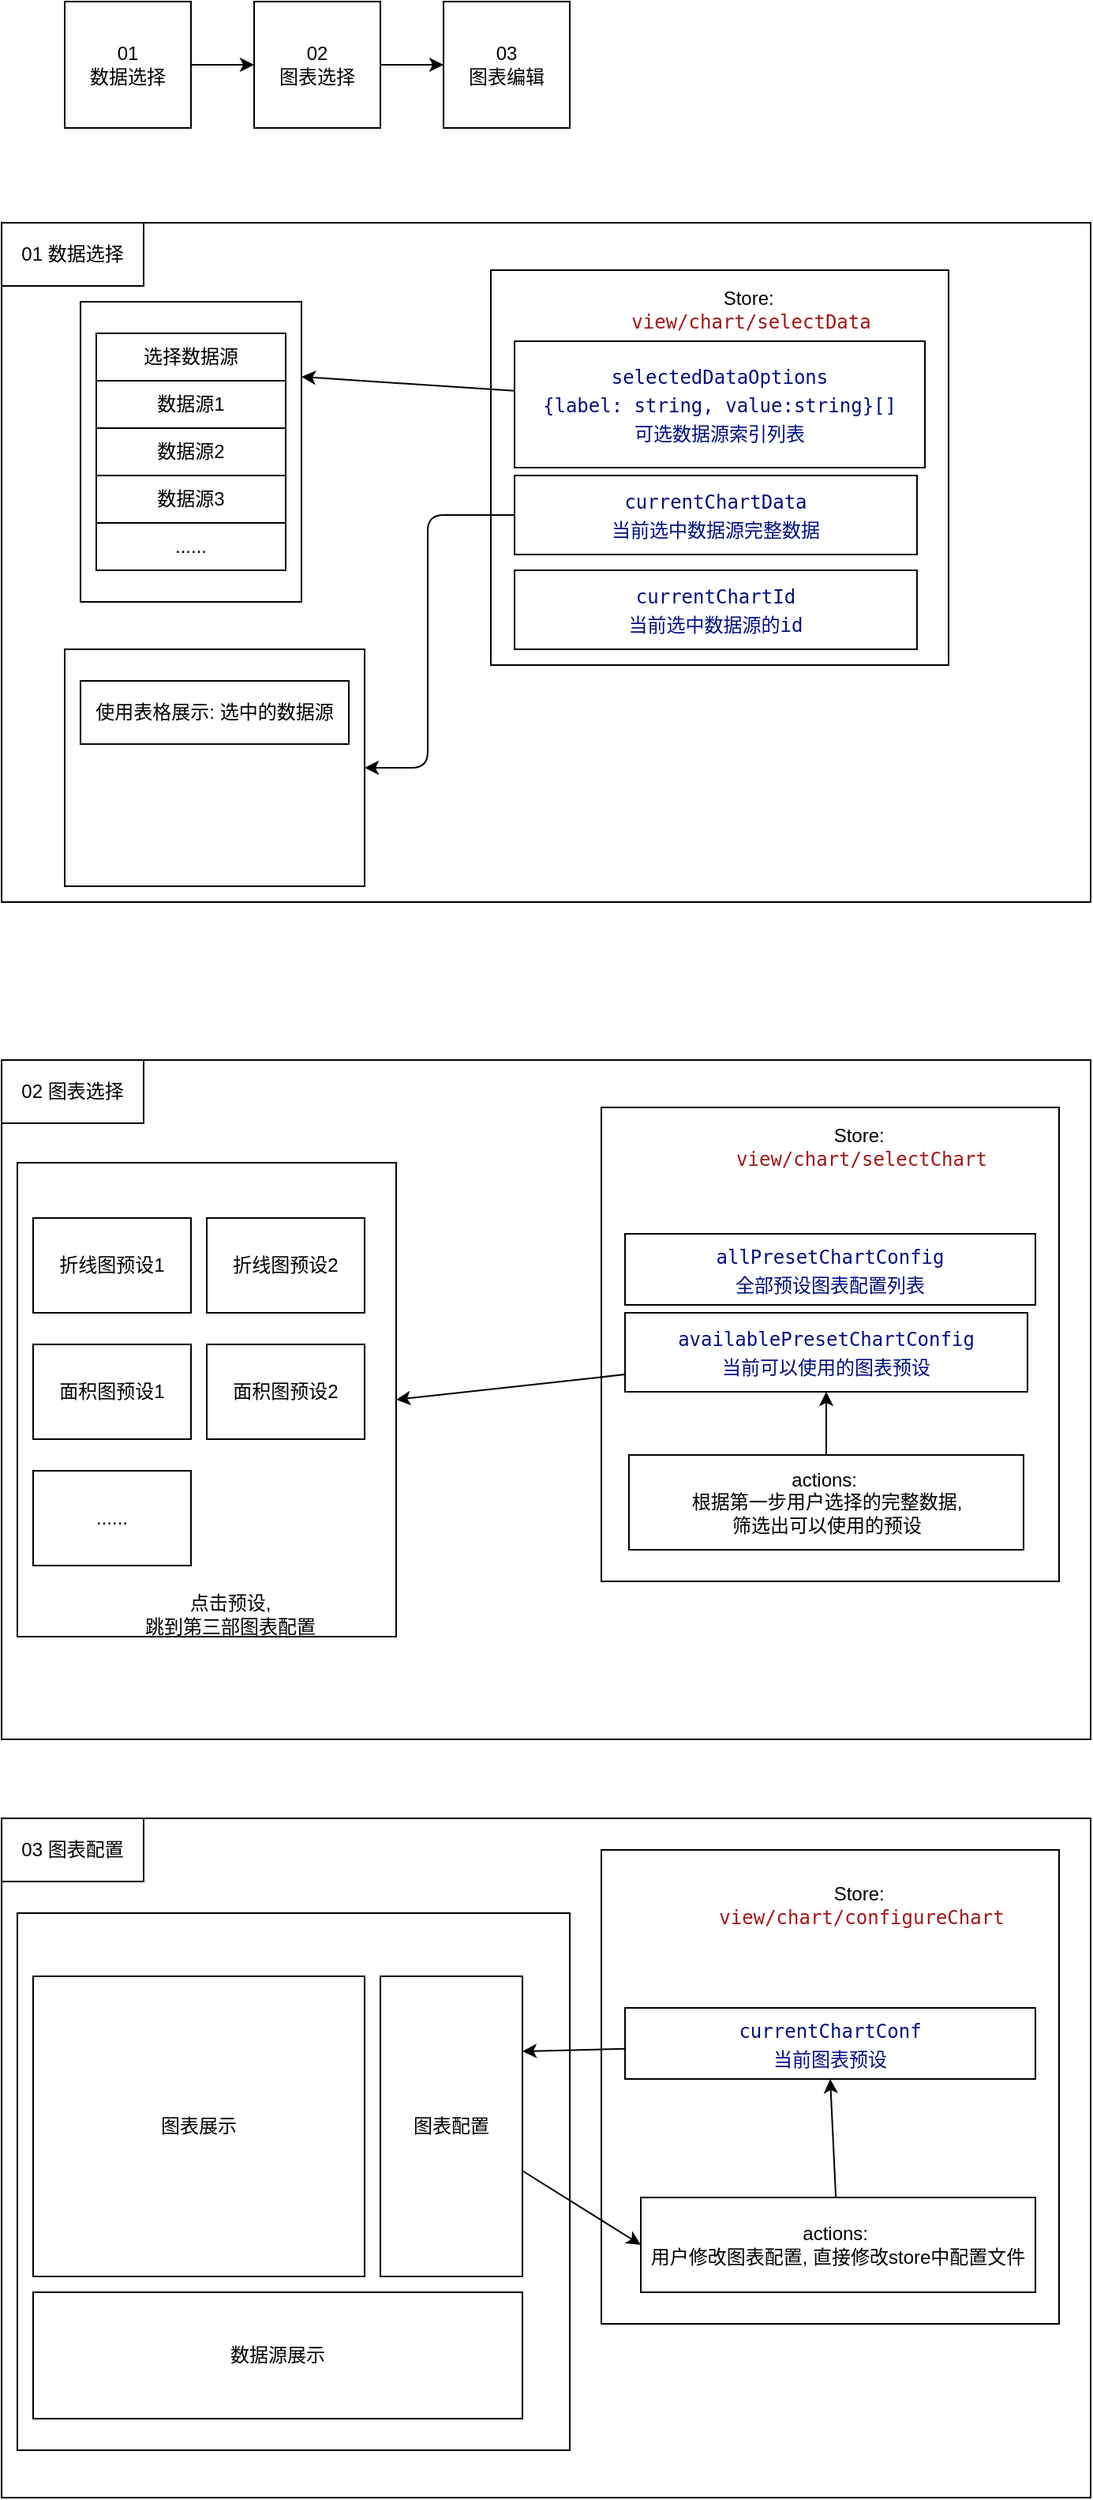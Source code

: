 <mxfile>
    <diagram id="_ERIA1zSipQTDJqZzZRD" name="第 1 页">
        <mxGraphModel dx="1083" dy="561" grid="1" gridSize="10" guides="1" tooltips="1" connect="1" arrows="1" fold="1" page="1" pageScale="1" pageWidth="827" pageHeight="1169" math="0" shadow="0">
            <root>
                <mxCell id="0"/>
                <mxCell id="1" parent="0"/>
                <mxCell id="9" style="edgeStyle=none;html=1;" parent="1" source="6" target="12" edge="1">
                    <mxGeometry relative="1" as="geometry">
                        <mxPoint x="240" y="120" as="targetPoint"/>
                    </mxGeometry>
                </mxCell>
                <mxCell id="6" value="01&lt;br&gt;数据选择" style="rounded=0;whiteSpace=wrap;html=1;fontFamily=Helvetica;fontSize=12;fontColor=default;align=center;strokeColor=default;fillColor=default;" parent="1" vertex="1">
                    <mxGeometry x="80" y="80" width="80" height="80" as="geometry"/>
                </mxCell>
                <mxCell id="15" value="" style="edgeStyle=none;html=1;" parent="1" source="12" target="14" edge="1">
                    <mxGeometry relative="1" as="geometry"/>
                </mxCell>
                <mxCell id="12" value="02&lt;br&gt;图表选择" style="rounded=0;whiteSpace=wrap;html=1;fontFamily=Helvetica;fontSize=12;fontColor=default;align=center;strokeColor=default;fillColor=default;" parent="1" vertex="1">
                    <mxGeometry x="200.0" y="80" width="80" height="80" as="geometry"/>
                </mxCell>
                <mxCell id="14" value="03&lt;br&gt;图表编辑" style="rounded=0;whiteSpace=wrap;html=1;fontFamily=Helvetica;fontSize=12;fontColor=default;align=center;strokeColor=default;fillColor=default;" parent="1" vertex="1">
                    <mxGeometry x="320.0" y="80" width="80" height="80" as="geometry"/>
                </mxCell>
                <mxCell id="17" value="" style="rounded=0;whiteSpace=wrap;html=1;" parent="1" vertex="1">
                    <mxGeometry x="40" y="220" width="690" height="430" as="geometry"/>
                </mxCell>
                <mxCell id="16" value="01 数据选择" style="rounded=0;whiteSpace=wrap;html=1;" parent="1" vertex="1">
                    <mxGeometry x="40" y="220" width="90" height="40" as="geometry"/>
                </mxCell>
                <mxCell id="18" value="" style="rounded=0;whiteSpace=wrap;html=1;" parent="1" vertex="1">
                    <mxGeometry x="90" y="270" width="140" height="190" as="geometry"/>
                </mxCell>
                <mxCell id="19" value="数据源1" style="rounded=0;whiteSpace=wrap;html=1;" parent="1" vertex="1">
                    <mxGeometry x="100" y="320" width="120" height="30" as="geometry"/>
                </mxCell>
                <mxCell id="20" value="数据源2" style="rounded=0;whiteSpace=wrap;html=1;" parent="1" vertex="1">
                    <mxGeometry x="100" y="350" width="120" height="30" as="geometry"/>
                </mxCell>
                <mxCell id="21" value="数据源3" style="rounded=0;whiteSpace=wrap;html=1;" parent="1" vertex="1">
                    <mxGeometry x="100" y="380" width="120" height="30" as="geometry"/>
                </mxCell>
                <mxCell id="23" value="......" style="rounded=0;whiteSpace=wrap;html=1;" parent="1" vertex="1">
                    <mxGeometry x="100" y="410" width="120" height="30" as="geometry"/>
                </mxCell>
                <mxCell id="24" value="选择数据源" style="rounded=0;whiteSpace=wrap;html=1;" parent="1" vertex="1">
                    <mxGeometry x="100" y="290" width="120" height="30" as="geometry"/>
                </mxCell>
                <mxCell id="26" value="" style="rounded=0;whiteSpace=wrap;html=1;" parent="1" vertex="1">
                    <mxGeometry x="350" y="250" width="290" height="250" as="geometry"/>
                </mxCell>
                <mxCell id="27" value="Store:&amp;nbsp;&lt;br&gt;&lt;span style=&quot;color: rgb(163, 21, 21); background-color: rgb(255, 255, 255); font-family: &amp;quot;Input Mono&amp;quot;, &amp;quot;Fira Code&amp;quot;, monospace, Menlo, Monaco, &amp;quot;Courier New&amp;quot;, monospace;&quot;&gt;view/chart/selectData&lt;/span&gt;" style="text;html=1;strokeColor=none;fillColor=none;align=center;verticalAlign=middle;whiteSpace=wrap;rounded=0;" parent="1" vertex="1">
                    <mxGeometry x="400" y="250" width="230" height="50" as="geometry"/>
                </mxCell>
                <mxCell id="29" style="edgeStyle=none;html=1;entryX=1;entryY=0.25;entryDx=0;entryDy=0;" parent="1" source="28" target="18" edge="1">
                    <mxGeometry relative="1" as="geometry"/>
                </mxCell>
                <mxCell id="28" value="&lt;div style=&quot;color: rgb(59, 59, 59); background-color: rgb(255, 255, 255); font-family: &amp;quot;Input Mono&amp;quot;, &amp;quot;Fira Code&amp;quot;, monospace, Menlo, Monaco, &amp;quot;Courier New&amp;quot;, monospace; line-height: 18px;&quot;&gt;&lt;span style=&quot;color: rgb(0, 16, 128);&quot;&gt;selectedDataOptions&lt;/span&gt;&lt;br&gt;&lt;/div&gt;&lt;div style=&quot;color: rgb(59, 59, 59); background-color: rgb(255, 255, 255); font-family: &amp;quot;Input Mono&amp;quot;, &amp;quot;Fira Code&amp;quot;, monospace, Menlo, Monaco, &amp;quot;Courier New&amp;quot;, monospace; line-height: 18px;&quot;&gt;&lt;span style=&quot;color: #001080;&quot;&gt;{&lt;/span&gt;&lt;span style=&quot;color: rgb(0, 16, 128);&quot;&gt;label: string, value:string&lt;/span&gt;&lt;span style=&quot;color: rgb(0, 16, 128);&quot;&gt;}[]&lt;/span&gt;&lt;/div&gt;&lt;div style=&quot;color: rgb(59, 59, 59); background-color: rgb(255, 255, 255); font-family: &amp;quot;Input Mono&amp;quot;, &amp;quot;Fira Code&amp;quot;, monospace, Menlo, Monaco, &amp;quot;Courier New&amp;quot;, monospace; line-height: 18px;&quot;&gt;&lt;span style=&quot;color: rgb(0, 16, 128);&quot;&gt;可选数据源索引列表&lt;/span&gt;&lt;span style=&quot;color: rgb(0, 16, 128);&quot;&gt;&lt;br&gt;&lt;/span&gt;&lt;/div&gt;" style="rounded=0;whiteSpace=wrap;html=1;" parent="1" vertex="1">
                    <mxGeometry x="365" y="295" width="260" height="80" as="geometry"/>
                </mxCell>
                <mxCell id="38" style="edgeStyle=none;html=1;entryX=1;entryY=0.5;entryDx=0;entryDy=0;" parent="1" source="30" target="36" edge="1">
                    <mxGeometry relative="1" as="geometry">
                        <Array as="points">
                            <mxPoint x="310" y="405"/>
                            <mxPoint x="310" y="565"/>
                        </Array>
                    </mxGeometry>
                </mxCell>
                <mxCell id="30" value="&lt;div style=&quot;background-color: rgb(255, 255, 255); font-family: &amp;quot;Input Mono&amp;quot;, &amp;quot;Fira Code&amp;quot;, monospace, Menlo, Monaco, &amp;quot;Courier New&amp;quot;, monospace; line-height: 18px;&quot;&gt;&lt;div style=&quot;color: rgb(59, 59, 59); line-height: 18px;&quot;&gt;&lt;span style=&quot;color: #001080;&quot;&gt;currentChartData&lt;/span&gt;&lt;/div&gt;&lt;/div&gt;&lt;div style=&quot;background-color: rgb(255, 255, 255); font-family: &amp;quot;Input Mono&amp;quot;, &amp;quot;Fira Code&amp;quot;, monospace, Menlo, Monaco, &amp;quot;Courier New&amp;quot;, monospace; line-height: 18px;&quot;&gt;&lt;font color=&quot;#001080&quot;&gt;当前选中数据源完整数据&lt;/font&gt;&lt;/div&gt;" style="rounded=0;whiteSpace=wrap;html=1;" parent="1" vertex="1">
                    <mxGeometry x="365" y="380" width="255" height="50" as="geometry"/>
                </mxCell>
                <mxCell id="36" value="" style="rounded=0;whiteSpace=wrap;html=1;" parent="1" vertex="1">
                    <mxGeometry x="80" y="490" width="190" height="150" as="geometry"/>
                </mxCell>
                <mxCell id="37" value="使用表格展示: 选中的数据源" style="rounded=0;whiteSpace=wrap;html=1;" parent="1" vertex="1">
                    <mxGeometry x="90" y="510" width="170" height="40" as="geometry"/>
                </mxCell>
                <mxCell id="39" value="&lt;div style=&quot;background-color: rgb(255, 255, 255); font-family: &amp;quot;Input Mono&amp;quot;, &amp;quot;Fira Code&amp;quot;, monospace, Menlo, Monaco, &amp;quot;Courier New&amp;quot;, monospace; line-height: 18px;&quot;&gt;&lt;div style=&quot;color: rgb(59, 59, 59); line-height: 18px;&quot;&gt;&lt;div style=&quot;line-height: 18px;&quot;&gt;&lt;span style=&quot;color: #001080;&quot;&gt;currentChartId&lt;/span&gt;&lt;/div&gt;&lt;/div&gt;&lt;/div&gt;&lt;div style=&quot;background-color: rgb(255, 255, 255); font-family: &amp;quot;Input Mono&amp;quot;, &amp;quot;Fira Code&amp;quot;, monospace, Menlo, Monaco, &amp;quot;Courier New&amp;quot;, monospace; line-height: 18px;&quot;&gt;&lt;font color=&quot;#001080&quot;&gt;当前选中数据源的id&lt;/font&gt;&lt;/div&gt;" style="rounded=0;whiteSpace=wrap;html=1;" parent="1" vertex="1">
                    <mxGeometry x="365" y="440" width="255" height="50" as="geometry"/>
                </mxCell>
                <mxCell id="40" value="" style="rounded=0;whiteSpace=wrap;html=1;" parent="1" vertex="1">
                    <mxGeometry x="40" y="750" width="690" height="430" as="geometry"/>
                </mxCell>
                <mxCell id="41" value="02 图表选择" style="rounded=0;whiteSpace=wrap;html=1;" parent="1" vertex="1">
                    <mxGeometry x="40" y="750" width="90" height="40" as="geometry"/>
                </mxCell>
                <mxCell id="48" value="" style="rounded=0;whiteSpace=wrap;html=1;" parent="1" vertex="1">
                    <mxGeometry x="420" y="780" width="290" height="300" as="geometry"/>
                </mxCell>
                <mxCell id="49" value="Store:&amp;nbsp;&lt;br&gt;&lt;span style=&quot;color: rgb(163, 21, 21); background-color: rgb(255, 255, 255); font-family: &amp;quot;Input Mono&amp;quot;, &amp;quot;Fira Code&amp;quot;, monospace, Menlo, Monaco, &amp;quot;Courier New&amp;quot;, monospace;&quot;&gt;view/chart/selectChart&lt;/span&gt;" style="text;html=1;strokeColor=none;fillColor=none;align=center;verticalAlign=middle;whiteSpace=wrap;rounded=0;" parent="1" vertex="1">
                    <mxGeometry x="470" y="780" width="230" height="50" as="geometry"/>
                </mxCell>
                <mxCell id="51" value="&lt;div style=&quot;color: rgb(59, 59, 59); background-color: rgb(255, 255, 255); font-family: &amp;quot;Input Mono&amp;quot;, &amp;quot;Fira Code&amp;quot;, monospace, Menlo, Monaco, &amp;quot;Courier New&amp;quot;, monospace; line-height: 18px;&quot;&gt;&lt;div style=&quot;line-height: 18px;&quot;&gt;&lt;span style=&quot;color: #001080;&quot;&gt;allPresetChartConfig&lt;/span&gt;&lt;/div&gt;&lt;/div&gt;&lt;div style=&quot;color: rgb(59, 59, 59); background-color: rgb(255, 255, 255); font-family: &amp;quot;Input Mono&amp;quot;, &amp;quot;Fira Code&amp;quot;, monospace, Menlo, Monaco, &amp;quot;Courier New&amp;quot;, monospace; line-height: 18px;&quot;&gt;&lt;span style=&quot;color: rgb(0, 16, 128);&quot;&gt;全部预设图表配置列表&lt;/span&gt;&lt;br&gt;&lt;/div&gt;" style="rounded=0;whiteSpace=wrap;html=1;" parent="1" vertex="1">
                    <mxGeometry x="435" y="860" width="260" height="45" as="geometry"/>
                </mxCell>
                <mxCell id="71" style="edgeStyle=none;html=1;entryX=1;entryY=0.5;entryDx=0;entryDy=0;fontSize=12;" parent="1" source="53" target="70" edge="1">
                    <mxGeometry relative="1" as="geometry"/>
                </mxCell>
                <mxCell id="53" value="&lt;div style=&quot;background-color: rgb(255, 255, 255); font-family: &amp;quot;Input Mono&amp;quot;, &amp;quot;Fira Code&amp;quot;, monospace, Menlo, Monaco, &amp;quot;Courier New&amp;quot;, monospace; line-height: 18px;&quot;&gt;&lt;div style=&quot;color: rgb(59, 59, 59); line-height: 18px;&quot;&gt;&lt;div style=&quot;line-height: 18px;&quot;&gt;&lt;span style=&quot;color: #001080;&quot;&gt;available&lt;/span&gt;&lt;span style=&quot;color: rgb(0, 16, 128);&quot;&gt;PresetChart&lt;/span&gt;&lt;span style=&quot;color: rgb(0, 16, 128);&quot;&gt;Config&lt;/span&gt;&lt;/div&gt;&lt;div style=&quot;line-height: 18px;&quot;&gt;&lt;span style=&quot;color: rgb(0, 16, 128);&quot;&gt;当前可以使用的图表预设&lt;/span&gt;&lt;/div&gt;&lt;/div&gt;&lt;/div&gt;" style="rounded=0;whiteSpace=wrap;html=1;" parent="1" vertex="1">
                    <mxGeometry x="435" y="910" width="255" height="50" as="geometry"/>
                </mxCell>
                <mxCell id="110" style="edgeStyle=none;html=1;entryX=0.5;entryY=1;entryDx=0;entryDy=0;fontSize=12;" parent="1" source="68" target="53" edge="1">
                    <mxGeometry relative="1" as="geometry"/>
                </mxCell>
                <mxCell id="68" value="&lt;font style=&quot;font-size: 12px;&quot;&gt;actions:&amp;nbsp;&lt;br&gt;根据第一步用户选择的完整数据, &lt;br&gt;筛选出可以使用的预设&lt;/font&gt;" style="rounded=0;whiteSpace=wrap;html=1;fontSize=10;" parent="1" vertex="1">
                    <mxGeometry x="437.5" y="1000" width="250" height="60" as="geometry"/>
                </mxCell>
                <mxCell id="70" value="" style="rounded=0;whiteSpace=wrap;html=1;fontSize=12;" parent="1" vertex="1">
                    <mxGeometry x="50" y="815" width="240" height="300" as="geometry"/>
                </mxCell>
                <mxCell id="57" value="折线图预设1" style="rounded=0;whiteSpace=wrap;html=1;" parent="1" vertex="1">
                    <mxGeometry x="60" y="850" width="100" height="60" as="geometry"/>
                </mxCell>
                <mxCell id="58" value="折线图预设2" style="rounded=0;whiteSpace=wrap;html=1;" parent="1" vertex="1">
                    <mxGeometry x="170" y="850" width="100" height="60" as="geometry"/>
                </mxCell>
                <mxCell id="62" value="面积图预设1" style="rounded=0;whiteSpace=wrap;html=1;" parent="1" vertex="1">
                    <mxGeometry x="60" y="930" width="100" height="60" as="geometry"/>
                </mxCell>
                <mxCell id="63" value="面积图预设2" style="rounded=0;whiteSpace=wrap;html=1;" parent="1" vertex="1">
                    <mxGeometry x="170" y="930" width="100" height="60" as="geometry"/>
                </mxCell>
                <mxCell id="65" value="......" style="rounded=0;whiteSpace=wrap;html=1;" parent="1" vertex="1">
                    <mxGeometry x="60" y="1010" width="100" height="60" as="geometry"/>
                </mxCell>
                <mxCell id="86" value="" style="rounded=0;whiteSpace=wrap;html=1;" parent="1" vertex="1">
                    <mxGeometry x="40" y="1230" width="690" height="430" as="geometry"/>
                </mxCell>
                <mxCell id="87" value="03&amp;nbsp;图表配置" style="rounded=0;whiteSpace=wrap;html=1;" parent="1" vertex="1">
                    <mxGeometry x="40" y="1230" width="90" height="40" as="geometry"/>
                </mxCell>
                <mxCell id="88" value="" style="rounded=0;whiteSpace=wrap;html=1;" parent="1" vertex="1">
                    <mxGeometry x="420" y="1250" width="290" height="300" as="geometry"/>
                </mxCell>
                <mxCell id="89" value="Store:&amp;nbsp;&lt;br&gt;&lt;span style=&quot;color: rgb(163, 21, 21); background-color: rgb(255, 255, 255); font-family: &amp;quot;Input Mono&amp;quot;, &amp;quot;Fira Code&amp;quot;, monospace, Menlo, Monaco, &amp;quot;Courier New&amp;quot;, monospace;&quot;&gt;view/chart/&lt;/span&gt;&lt;font face=&quot;Input Mono, Fira Code, monospace, Menlo, Monaco, Courier New, monospace&quot; color=&quot;#a31515&quot;&gt;configureChart&lt;/font&gt;" style="text;html=1;strokeColor=none;fillColor=none;align=center;verticalAlign=middle;whiteSpace=wrap;rounded=0;" parent="1" vertex="1">
                    <mxGeometry x="470" y="1260" width="230" height="50" as="geometry"/>
                </mxCell>
                <mxCell id="90" value="&lt;div style=&quot;background-color: rgb(255, 255, 255); font-family: &amp;quot;Input Mono&amp;quot;, &amp;quot;Fira Code&amp;quot;, monospace, Menlo, Monaco, &amp;quot;Courier New&amp;quot;, monospace; line-height: 18px;&quot;&gt;&lt;div style=&quot;line-height: 18px;&quot;&gt;&lt;font color=&quot;#001080&quot;&gt;currentChartConf&lt;/font&gt;&lt;/div&gt;&lt;/div&gt;&lt;div style=&quot;background-color: rgb(255, 255, 255); font-family: &amp;quot;Input Mono&amp;quot;, &amp;quot;Fira Code&amp;quot;, monospace, Menlo, Monaco, &amp;quot;Courier New&amp;quot;, monospace; line-height: 18px;&quot;&gt;&lt;font color=&quot;#001080&quot;&gt;当前图表预设&lt;/font&gt;&lt;/div&gt;" style="rounded=0;whiteSpace=wrap;html=1;" parent="1" vertex="1">
                    <mxGeometry x="435" y="1350" width="260" height="45" as="geometry"/>
                </mxCell>
                <mxCell id="94" value="" style="rounded=0;whiteSpace=wrap;html=1;fontSize=12;" parent="1" vertex="1">
                    <mxGeometry x="50" y="1290" width="350" height="340" as="geometry"/>
                </mxCell>
                <mxCell id="99" value="图表展示" style="rounded=0;whiteSpace=wrap;html=1;" parent="1" vertex="1">
                    <mxGeometry x="60" y="1330" width="210" height="190" as="geometry"/>
                </mxCell>
                <mxCell id="108" style="edgeStyle=none;html=1;entryX=0;entryY=0.5;entryDx=0;entryDy=0;fontSize=12;" parent="1" source="101" target="107" edge="1">
                    <mxGeometry relative="1" as="geometry"/>
                </mxCell>
                <mxCell id="101" value="图表配置" style="rounded=0;whiteSpace=wrap;html=1;" parent="1" vertex="1">
                    <mxGeometry x="280" y="1330" width="90" height="190" as="geometry"/>
                </mxCell>
                <mxCell id="102" value="数据源展示" style="rounded=0;whiteSpace=wrap;html=1;" parent="1" vertex="1">
                    <mxGeometry x="60" y="1530" width="310" height="80" as="geometry"/>
                </mxCell>
                <mxCell id="103" style="edgeStyle=none;html=1;entryX=1;entryY=0.25;entryDx=0;entryDy=0;fontSize=12;" parent="1" source="90" target="101" edge="1">
                    <mxGeometry relative="1" as="geometry"/>
                </mxCell>
                <mxCell id="106" value="点击预设, &lt;br&gt;跳到第三部图表配置" style="text;html=1;strokeColor=none;fillColor=none;align=center;verticalAlign=middle;whiteSpace=wrap;rounded=0;fontSize=12;" parent="1" vertex="1">
                    <mxGeometry x="120" y="1086" width="130" height="30" as="geometry"/>
                </mxCell>
                <mxCell id="109" style="edgeStyle=none;html=1;entryX=0.5;entryY=1;entryDx=0;entryDy=0;fontSize=12;" parent="1" source="107" target="90" edge="1">
                    <mxGeometry relative="1" as="geometry"/>
                </mxCell>
                <mxCell id="107" value="&lt;font style=&quot;font-size: 12px;&quot;&gt;actions:&amp;nbsp;&lt;br&gt;用户修改图表配置, 直接修改store中配置文件&lt;br&gt;&lt;/font&gt;" style="rounded=0;whiteSpace=wrap;html=1;fontSize=10;" parent="1" vertex="1">
                    <mxGeometry x="445" y="1470" width="250" height="60" as="geometry"/>
                </mxCell>
            </root>
        </mxGraphModel>
    </diagram>
</mxfile>
